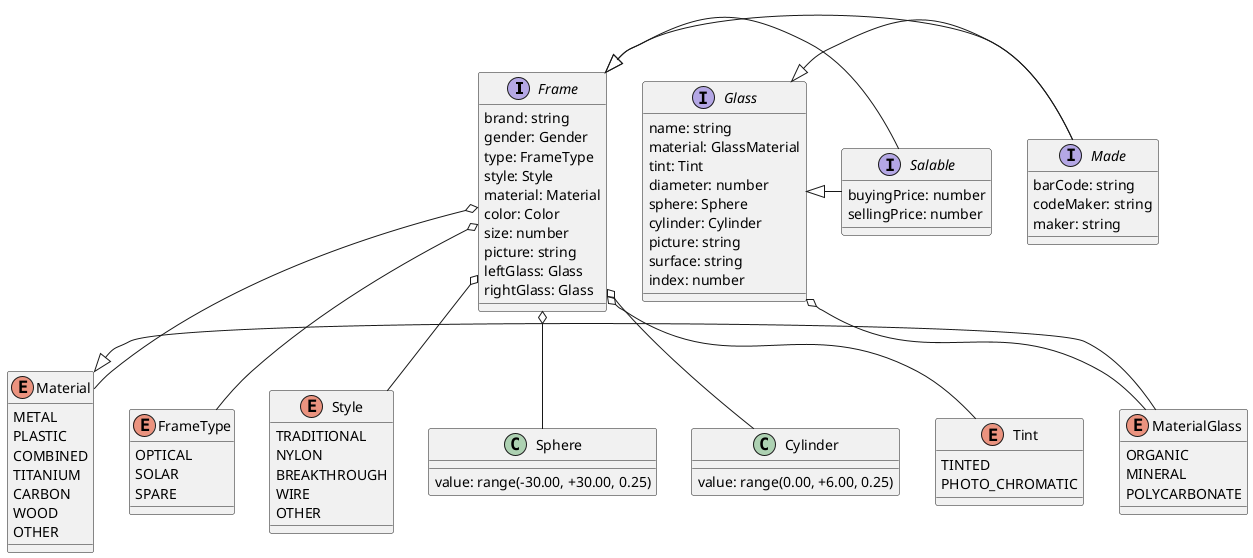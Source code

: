@startuml
Frame <|- Made
Glass <|- Made
Frame <|- Salable
Glass <|- Salable
Frame o-- FrameType
Frame o-- Material
Frame o-- Style
Frame o-- Sphere
Frame o-- Cylinder
Frame o-- Tint
Glass o-- MaterialGlass
Material <|- MaterialGlass

interface Made {
barCode: string
codeMaker: string
maker: string
}

interface Salable {
buyingPrice: number
sellingPrice: number
}

interface Frame {
brand: string
gender: Gender
type: FrameType
style: Style
material: Material
color: Color
size: number
picture: string
leftGlass: Glass
rightGlass: Glass
}

interface Glass {
name: string
material: GlassMaterial
tint: Tint
diameter: number
sphere: Sphere
cylinder: Cylinder
picture: string
surface: string
index: number
}

enum FrameType {
OPTICAL
SOLAR
SPARE
}
enum Style {
TRADITIONAL
NYLON
BREAKTHROUGH
WIRE
OTHER
}
enum Material {
METAL
PLASTIC
COMBINED
TITANIUM
CARBON
WOOD
OTHER
}
enum MaterialGlass {
ORGANIC
MINERAL
POLYCARBONATE
}
enum Tint {
TINTED
PHOTO_CHROMATIC
}
class Sphere {
value: range(-30.00, +30.00, 0.25)
}
class Cylinder {
value: range(0.00, +6.00, 0.25)
}
@enduml
